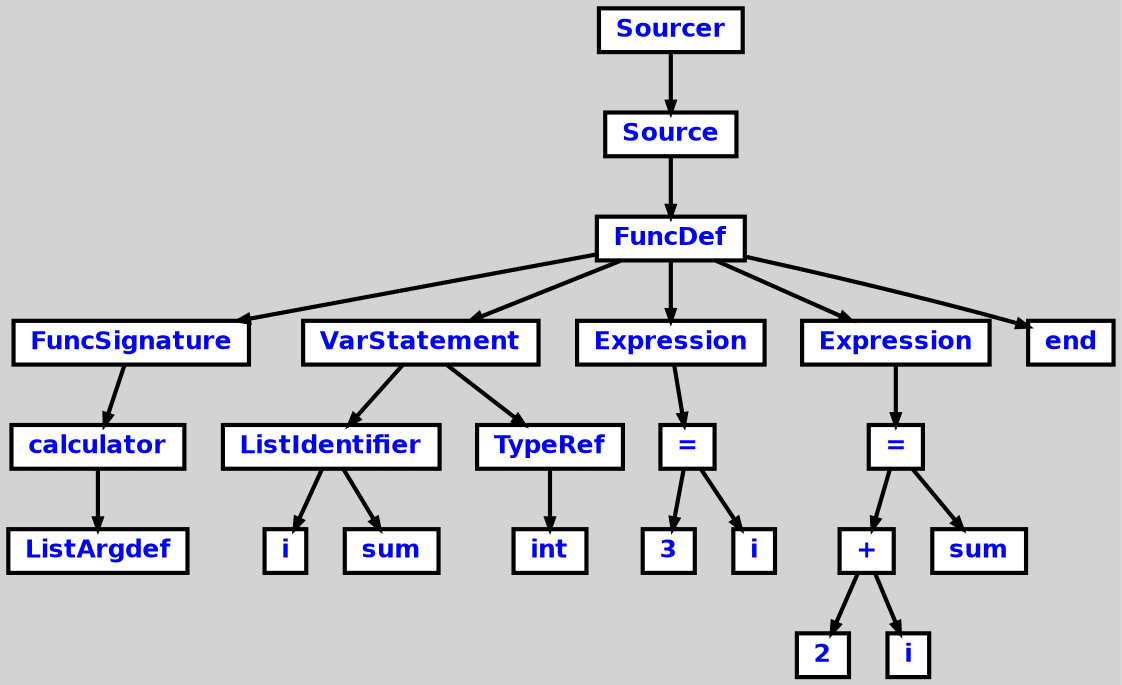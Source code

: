 digraph {

	ordering=out;
	ranksep=.4;
	bgcolor="lightgrey";  node [shape=box, fixedsize=false, fontsize=12, fontname="Helvetica-bold", fontcolor="blue"
	width=.25, height=.25, color="black", fillcolor="white", style="filled, solid, bold"];

	edge [arrowsize=.5, color="black", style="bold"]

	n0000123D87B54CA0[label="Sourcer"]
	n0000123D87B54B68[label="Source"]
	n0000123D87B54070[label="FuncDef"]
	n0000123D87B51BE0[label="FuncSignature"]
	n0000123D87B51D18[label="calculator"]
	n0000123D87B51AA8[label="ListArgdef"]
	n0000123D87B52468[label="VarStatement"]
	n0000123D87B51F88[label="ListIdentifier"]
	n0000123D87B51E50[label="i"]
	n0000123D87B520C0[label="sum"]
	n0000123D87B525A0[label="TypeRef"]
	n0000123D87B52330[label="int"]
	n0000123D87B52F60[label="Expression"]
	n0000123D87B53440[label="="]
	n0000123D87B53098[label="3"]
	n0000123D87B52810[label="i"]
	n0000123D87B541A8[label="Expression"]
	n0000123D87B547C0[label="="]
	n0000123D87B54688[label="+"]
	n0000123D87B548F8[label="2"]
	n0000123D87B54418[label="i"]
	n0000123D87B53578[label="sum"]
	n0000123D87B51970[label="end"]

		n0000123D87B54CA0 -> n0000123D87B54B68		// Sourcer -> Source
		n0000123D87B54B68 -> n0000123D87B54070		// Source -> FuncDef
		n0000123D87B54070 -> n0000123D87B51BE0		// FuncDef -> FuncSignature
		n0000123D87B51BE0 -> n0000123D87B51D18		// FuncSignature -> calculator
		n0000123D87B51D18 -> n0000123D87B51AA8		// calculator -> ListArgdef
		n0000123D87B54070 -> n0000123D87B52468		// FuncDef -> VarStatement
		n0000123D87B52468 -> n0000123D87B51F88		// VarStatement -> ListIdentifier
		n0000123D87B51F88 -> n0000123D87B51E50		// ListIdentifier -> i
		n0000123D87B51F88 -> n0000123D87B520C0		// ListIdentifier -> sum
		n0000123D87B52468 -> n0000123D87B525A0		// VarStatement -> TypeRef
		n0000123D87B525A0 -> n0000123D87B52330		// TypeRef -> int
		n0000123D87B54070 -> n0000123D87B52F60		// FuncDef -> Expression
		n0000123D87B52F60 -> n0000123D87B53440		// Expression -> =
		n0000123D87B53440 -> n0000123D87B53098		// = -> 3
		n0000123D87B53440 -> n0000123D87B52810		// = -> i
		n0000123D87B54070 -> n0000123D87B541A8		// FuncDef -> Expression
		n0000123D87B541A8 -> n0000123D87B547C0		// Expression -> =
		n0000123D87B547C0 -> n0000123D87B54688		// = -> +
		n0000123D87B54688 -> n0000123D87B548F8		// + -> 2
		n0000123D87B54688 -> n0000123D87B54418		// + -> i
		n0000123D87B547C0 -> n0000123D87B53578		// = -> sum
		n0000123D87B54070 -> n0000123D87B51970		// FuncDef -> end

}